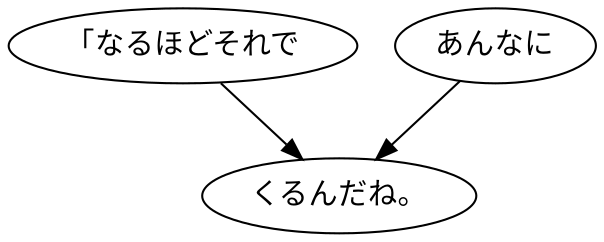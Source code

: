 digraph graph5350 {
	node0 [label="「なるほどそれで"];
	node1 [label="あんなに"];
	node2 [label="くるんだね。"];
	node0 -> node2;
	node1 -> node2;
}
